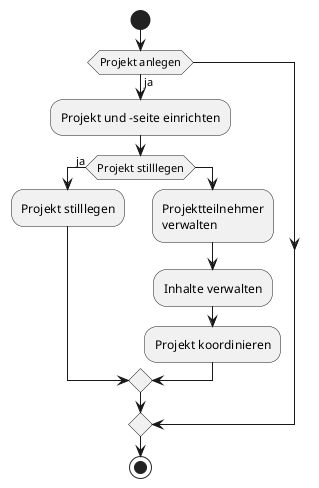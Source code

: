 @startuml
start
if (Projekt anlegen) then (ja)
	:Projekt und -seite einrichten;
	if (Projekt stilllegen) then (ja)
		:Projekt stilllegen;
	else
		:Projektteilnehmer
		verwalten;
		:Inhalte verwalten;
		:Projekt koordinieren;
	endif
endif
stop
@enduml